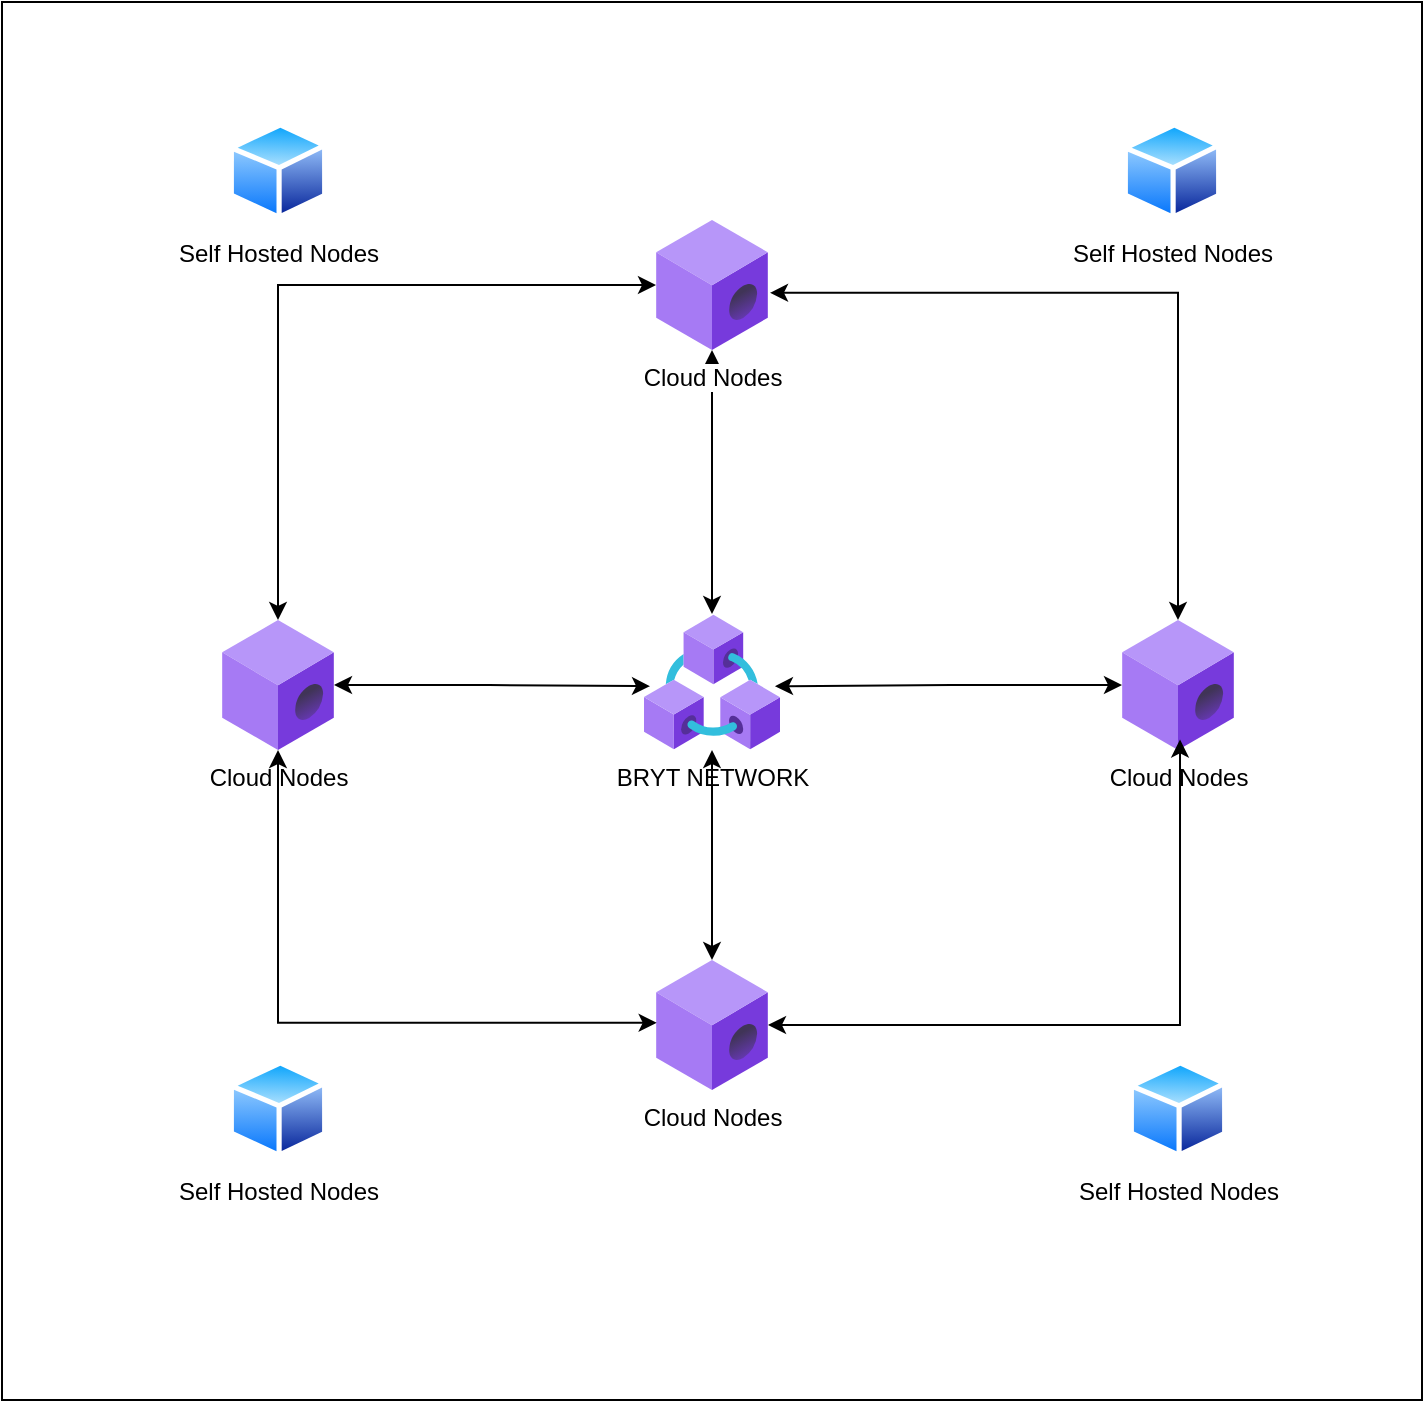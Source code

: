 <mxfile version="25.0.3">
  <diagram name="Page-1" id="N--kE50WWPpQ1U1_UB8g">
    <mxGraphModel dx="1114" dy="550" grid="1" gridSize="10" guides="1" tooltips="1" connect="1" arrows="1" fold="1" page="1" pageScale="1" pageWidth="850" pageHeight="1100" math="0" shadow="0">
      <root>
        <mxCell id="0" />
        <mxCell id="1" parent="0" />
        <mxCell id="-u29XsMk3B0fSCQTi_qC-17" value="" style="rounded=0;whiteSpace=wrap;html=1;" vertex="1" parent="1">
          <mxGeometry x="70" y="11" width="710" height="699" as="geometry" />
        </mxCell>
        <mxCell id="-u29XsMk3B0fSCQTi_qC-1" value="BRYT NETWORK" style="image;aspect=fixed;html=1;points=[];align=center;fontSize=12;image=img/lib/azure2/blockchain/Azure_Blockchain_Service.svg;" vertex="1" parent="1">
          <mxGeometry x="391" y="317" width="68" height="68" as="geometry" />
        </mxCell>
        <mxCell id="-u29XsMk3B0fSCQTi_qC-3" value="Cloud Nodes" style="image;aspect=fixed;html=1;points=[];align=center;fontSize=12;image=img/lib/azure2/blockchain/ABS_Member.svg;" vertex="1" parent="1">
          <mxGeometry x="180" y="320" width="56.0" height="65" as="geometry" />
        </mxCell>
        <mxCell id="-u29XsMk3B0fSCQTi_qC-21" style="edgeStyle=orthogonalEdgeStyle;rounded=0;orthogonalLoop=1;jettySize=auto;html=1;startArrow=classic;startFill=1;" edge="1" parent="1" source="-u29XsMk3B0fSCQTi_qC-4" target="-u29XsMk3B0fSCQTi_qC-1">
          <mxGeometry relative="1" as="geometry" />
        </mxCell>
        <mxCell id="-u29XsMk3B0fSCQTi_qC-4" value="Cloud Nodes" style="image;aspect=fixed;html=1;points=[];align=center;fontSize=12;image=img/lib/azure2/blockchain/ABS_Member.svg;" vertex="1" parent="1">
          <mxGeometry x="397" y="490" width="56.0" height="65" as="geometry" />
        </mxCell>
        <mxCell id="-u29XsMk3B0fSCQTi_qC-5" value="Cloud Nodes" style="image;aspect=fixed;html=1;points=[];align=center;fontSize=12;image=img/lib/azure2/blockchain/ABS_Member.svg;" vertex="1" parent="1">
          <mxGeometry x="630" y="320" width="56.0" height="65" as="geometry" />
        </mxCell>
        <mxCell id="-u29XsMk3B0fSCQTi_qC-7" style="edgeStyle=orthogonalEdgeStyle;rounded=0;orthogonalLoop=1;jettySize=auto;html=1;startArrow=classic;startFill=1;" edge="1" parent="1" source="-u29XsMk3B0fSCQTi_qC-6" target="-u29XsMk3B0fSCQTi_qC-3">
          <mxGeometry relative="1" as="geometry" />
        </mxCell>
        <mxCell id="-u29XsMk3B0fSCQTi_qC-18" style="edgeStyle=orthogonalEdgeStyle;rounded=0;orthogonalLoop=1;jettySize=auto;html=1;startArrow=classic;startFill=1;" edge="1" parent="1" source="-u29XsMk3B0fSCQTi_qC-6" target="-u29XsMk3B0fSCQTi_qC-1">
          <mxGeometry relative="1" as="geometry" />
        </mxCell>
        <mxCell id="-u29XsMk3B0fSCQTi_qC-6" value="Cloud Nodes" style="image;aspect=fixed;html=1;points=[];align=center;fontSize=12;image=img/lib/azure2/blockchain/ABS_Member.svg;" vertex="1" parent="1">
          <mxGeometry x="397" y="120" width="56.0" height="65" as="geometry" />
        </mxCell>
        <mxCell id="-u29XsMk3B0fSCQTi_qC-8" style="edgeStyle=orthogonalEdgeStyle;rounded=0;orthogonalLoop=1;jettySize=auto;html=1;entryX=0.006;entryY=0.483;entryDx=0;entryDy=0;entryPerimeter=0;startArrow=classic;startFill=1;" edge="1" parent="1" source="-u29XsMk3B0fSCQTi_qC-3" target="-u29XsMk3B0fSCQTi_qC-4">
          <mxGeometry relative="1" as="geometry">
            <Array as="points">
              <mxPoint x="208" y="521" />
            </Array>
          </mxGeometry>
        </mxCell>
        <mxCell id="-u29XsMk3B0fSCQTi_qC-9" style="edgeStyle=orthogonalEdgeStyle;rounded=0;orthogonalLoop=1;jettySize=auto;html=1;entryX=0.518;entryY=0.919;entryDx=0;entryDy=0;entryPerimeter=0;startArrow=classic;startFill=1;" edge="1" parent="1" source="-u29XsMk3B0fSCQTi_qC-4" target="-u29XsMk3B0fSCQTi_qC-5">
          <mxGeometry relative="1" as="geometry" />
        </mxCell>
        <mxCell id="-u29XsMk3B0fSCQTi_qC-10" style="edgeStyle=orthogonalEdgeStyle;rounded=0;orthogonalLoop=1;jettySize=auto;html=1;entryX=1.018;entryY=0.56;entryDx=0;entryDy=0;entryPerimeter=0;startArrow=classic;startFill=1;" edge="1" parent="1" source="-u29XsMk3B0fSCQTi_qC-5" target="-u29XsMk3B0fSCQTi_qC-6">
          <mxGeometry relative="1" as="geometry">
            <Array as="points">
              <mxPoint x="658" y="156" />
            </Array>
          </mxGeometry>
        </mxCell>
        <mxCell id="-u29XsMk3B0fSCQTi_qC-11" value="Self Hosted Nodes" style="image;aspect=fixed;perimeter=ellipsePerimeter;html=1;align=center;shadow=0;dashed=0;spacingTop=3;image=img/lib/active_directory/generic_node.svg;" vertex="1" parent="1">
          <mxGeometry x="183" y="71" width="50" height="49" as="geometry" />
        </mxCell>
        <mxCell id="-u29XsMk3B0fSCQTi_qC-13" value="Self Hosted Nodes" style="image;aspect=fixed;perimeter=ellipsePerimeter;html=1;align=center;shadow=0;dashed=0;spacingTop=3;image=img/lib/active_directory/generic_node.svg;" vertex="1" parent="1">
          <mxGeometry x="630" y="71" width="50" height="49" as="geometry" />
        </mxCell>
        <mxCell id="-u29XsMk3B0fSCQTi_qC-14" value="Self Hosted Nodes" style="image;aspect=fixed;perimeter=ellipsePerimeter;html=1;align=center;shadow=0;dashed=0;spacingTop=3;image=img/lib/active_directory/generic_node.svg;" vertex="1" parent="1">
          <mxGeometry x="183" y="540" width="50" height="49" as="geometry" />
        </mxCell>
        <mxCell id="-u29XsMk3B0fSCQTi_qC-16" value="Self Hosted Nodes" style="image;aspect=fixed;perimeter=ellipsePerimeter;html=1;align=center;shadow=0;dashed=0;spacingTop=3;image=img/lib/active_directory/generic_node.svg;" vertex="1" parent="1">
          <mxGeometry x="633" y="540" width="50" height="49" as="geometry" />
        </mxCell>
        <mxCell id="-u29XsMk3B0fSCQTi_qC-19" style="edgeStyle=orthogonalEdgeStyle;rounded=0;orthogonalLoop=1;jettySize=auto;html=1;entryX=0.044;entryY=0.531;entryDx=0;entryDy=0;entryPerimeter=0;startArrow=classic;startFill=1;" edge="1" parent="1" source="-u29XsMk3B0fSCQTi_qC-3" target="-u29XsMk3B0fSCQTi_qC-1">
          <mxGeometry relative="1" as="geometry" />
        </mxCell>
        <mxCell id="-u29XsMk3B0fSCQTi_qC-20" style="edgeStyle=orthogonalEdgeStyle;rounded=0;orthogonalLoop=1;jettySize=auto;html=1;entryX=0.963;entryY=0.531;entryDx=0;entryDy=0;entryPerimeter=0;startArrow=classic;startFill=1;" edge="1" parent="1" source="-u29XsMk3B0fSCQTi_qC-5" target="-u29XsMk3B0fSCQTi_qC-1">
          <mxGeometry relative="1" as="geometry" />
        </mxCell>
      </root>
    </mxGraphModel>
  </diagram>
</mxfile>
